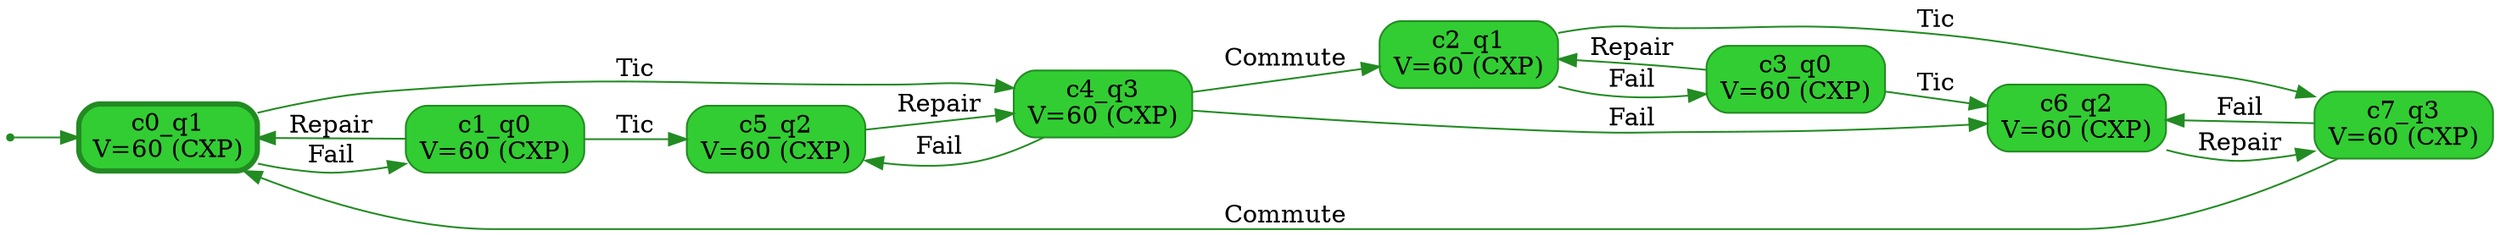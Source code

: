 digraph g {

	rankdir="LR"

	__invisible__[shape="point", color="forestgreen"]
	c0_q1[label="c0_q1\nV=60 (CXP)", shape="box", style="rounded, filled", color="forestgreen", fillcolor="limegreen", penwidth=3] // Initial
	c1_q0[label="c1_q0\nV=60 (CXP)", shape="box", style="rounded, filled", color="forestgreen", fillcolor="limegreen"]
	c5_q2[label="c5_q2\nV=60 (CXP)", shape="box", style="rounded, filled", color="forestgreen", fillcolor="limegreen"]
	c4_q3[label="c4_q3\nV=60 (CXP)", shape="box", style="rounded, filled", color="forestgreen", fillcolor="limegreen"]
	c2_q1[label="c2_q1\nV=60 (CXP)", shape="box", style="rounded, filled", color="forestgreen", fillcolor="limegreen"]
	c3_q0[label="c3_q0\nV=60 (CXP)", shape="box", style="rounded, filled", color="forestgreen", fillcolor="limegreen"]
	c6_q2[label="c6_q2\nV=60 (CXP)", shape="box", style="rounded, filled", color="forestgreen", fillcolor="limegreen"]
	c7_q3[label="c7_q3\nV=60 (CXP)", shape="box", style="rounded, filled", color="forestgreen", fillcolor="limegreen"]

	__invisible__ -> c0_q1[color="forestgreen"]
	c0_q1 -> c1_q0[label="Fail", color="forestgreen"]
	c1_q0 -> c0_q1[label="Repair", color="forestgreen"]
	c1_q0 -> c5_q2[label="Tic", color="forestgreen"]
	c5_q2 -> c4_q3[label="Repair", color="forestgreen"]
	c4_q3 -> c2_q1[label="Commute", color="forestgreen"]
	c2_q1 -> c3_q0[label="Fail", color="forestgreen"]
	c3_q0 -> c2_q1[label="Repair", color="forestgreen"]
	c3_q0 -> c6_q2[label="Tic", color="forestgreen"]
	c6_q2 -> c7_q3[label="Repair", color="forestgreen"]
	c7_q3 -> c0_q1[label="Commute", color="forestgreen"]
	c7_q3 -> c6_q2[label="Fail", color="forestgreen"]
	c2_q1 -> c7_q3[label="Tic", color="forestgreen"]
	c4_q3 -> c5_q2[label="Fail", color="forestgreen"]
	c4_q3 -> c6_q2[label="Fail", color="forestgreen"]
	c0_q1 -> c4_q3[label="Tic", color="forestgreen"]

}
